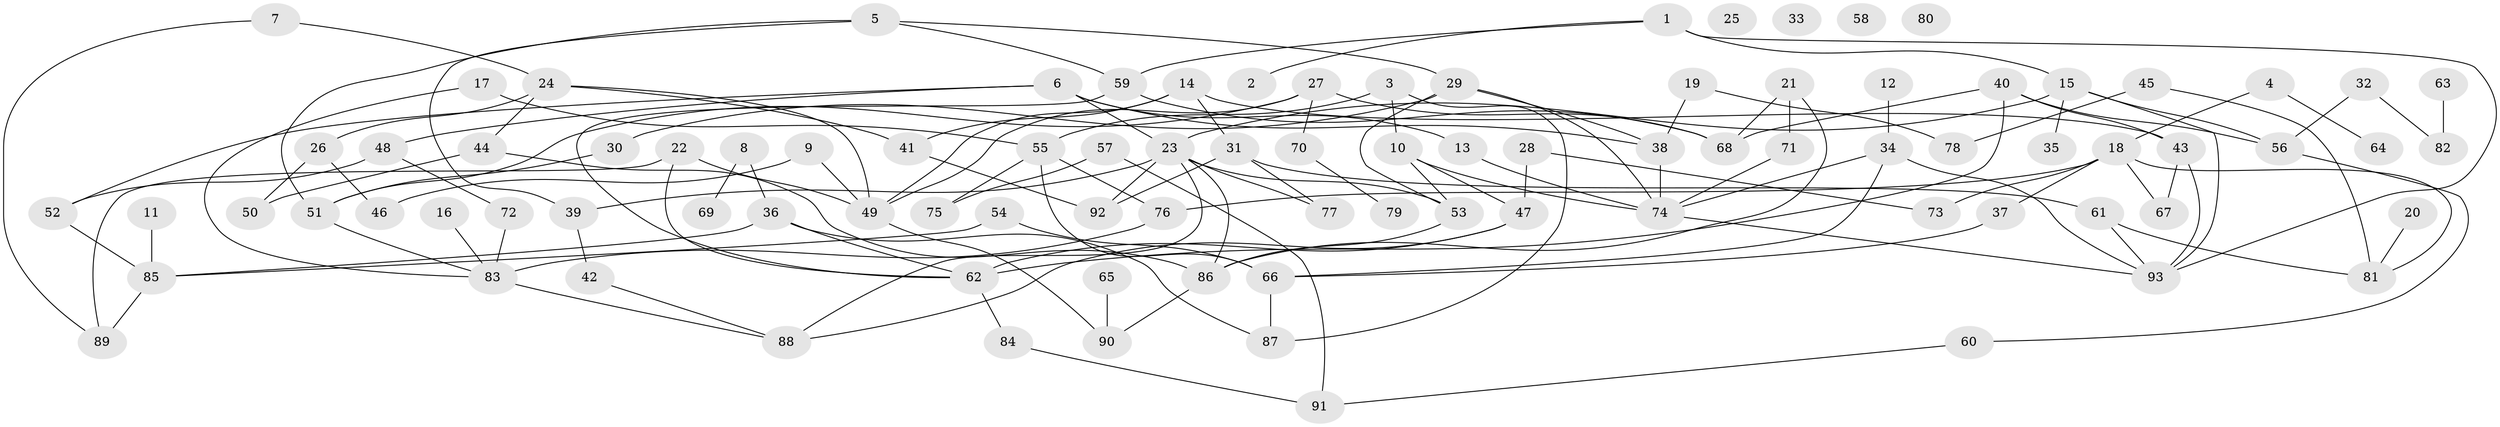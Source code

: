 // Generated by graph-tools (version 1.1) at 2025/49/03/09/25 03:49:04]
// undirected, 93 vertices, 138 edges
graph export_dot {
graph [start="1"]
  node [color=gray90,style=filled];
  1;
  2;
  3;
  4;
  5;
  6;
  7;
  8;
  9;
  10;
  11;
  12;
  13;
  14;
  15;
  16;
  17;
  18;
  19;
  20;
  21;
  22;
  23;
  24;
  25;
  26;
  27;
  28;
  29;
  30;
  31;
  32;
  33;
  34;
  35;
  36;
  37;
  38;
  39;
  40;
  41;
  42;
  43;
  44;
  45;
  46;
  47;
  48;
  49;
  50;
  51;
  52;
  53;
  54;
  55;
  56;
  57;
  58;
  59;
  60;
  61;
  62;
  63;
  64;
  65;
  66;
  67;
  68;
  69;
  70;
  71;
  72;
  73;
  74;
  75;
  76;
  77;
  78;
  79;
  80;
  81;
  82;
  83;
  84;
  85;
  86;
  87;
  88;
  89;
  90;
  91;
  92;
  93;
  1 -- 2;
  1 -- 15;
  1 -- 59;
  1 -- 93;
  3 -- 10;
  3 -- 55;
  3 -- 87;
  4 -- 18;
  4 -- 64;
  5 -- 29;
  5 -- 39;
  5 -- 51;
  5 -- 59;
  6 -- 13;
  6 -- 23;
  6 -- 38;
  6 -- 48;
  6 -- 52;
  7 -- 24;
  7 -- 89;
  8 -- 36;
  8 -- 69;
  9 -- 46;
  9 -- 49;
  10 -- 47;
  10 -- 53;
  10 -- 74;
  11 -- 85;
  12 -- 34;
  13 -- 74;
  14 -- 31;
  14 -- 41;
  14 -- 43;
  14 -- 49;
  15 -- 23;
  15 -- 35;
  15 -- 56;
  15 -- 93;
  16 -- 83;
  17 -- 55;
  17 -- 83;
  18 -- 37;
  18 -- 67;
  18 -- 73;
  18 -- 76;
  18 -- 81;
  19 -- 38;
  19 -- 78;
  20 -- 81;
  21 -- 68;
  21 -- 71;
  21 -- 86;
  22 -- 49;
  22 -- 62;
  22 -- 89;
  23 -- 39;
  23 -- 53;
  23 -- 77;
  23 -- 86;
  23 -- 88;
  23 -- 92;
  24 -- 26;
  24 -- 41;
  24 -- 44;
  24 -- 49;
  26 -- 46;
  26 -- 50;
  27 -- 49;
  27 -- 51;
  27 -- 68;
  27 -- 70;
  28 -- 47;
  28 -- 73;
  29 -- 30;
  29 -- 38;
  29 -- 53;
  29 -- 74;
  30 -- 51;
  31 -- 61;
  31 -- 77;
  31 -- 92;
  32 -- 56;
  32 -- 82;
  34 -- 66;
  34 -- 74;
  34 -- 93;
  36 -- 62;
  36 -- 85;
  36 -- 87;
  37 -- 66;
  38 -- 74;
  39 -- 42;
  40 -- 43;
  40 -- 56;
  40 -- 62;
  40 -- 68;
  41 -- 92;
  42 -- 88;
  43 -- 67;
  43 -- 93;
  44 -- 50;
  44 -- 86;
  45 -- 78;
  45 -- 81;
  47 -- 62;
  47 -- 88;
  48 -- 52;
  48 -- 72;
  49 -- 90;
  51 -- 83;
  52 -- 85;
  53 -- 86;
  54 -- 66;
  54 -- 85;
  55 -- 66;
  55 -- 75;
  55 -- 76;
  56 -- 60;
  57 -- 75;
  57 -- 91;
  59 -- 62;
  59 -- 68;
  60 -- 91;
  61 -- 81;
  61 -- 93;
  62 -- 84;
  63 -- 82;
  65 -- 90;
  66 -- 87;
  70 -- 79;
  71 -- 74;
  72 -- 83;
  74 -- 93;
  76 -- 83;
  83 -- 88;
  84 -- 91;
  85 -- 89;
  86 -- 90;
}
